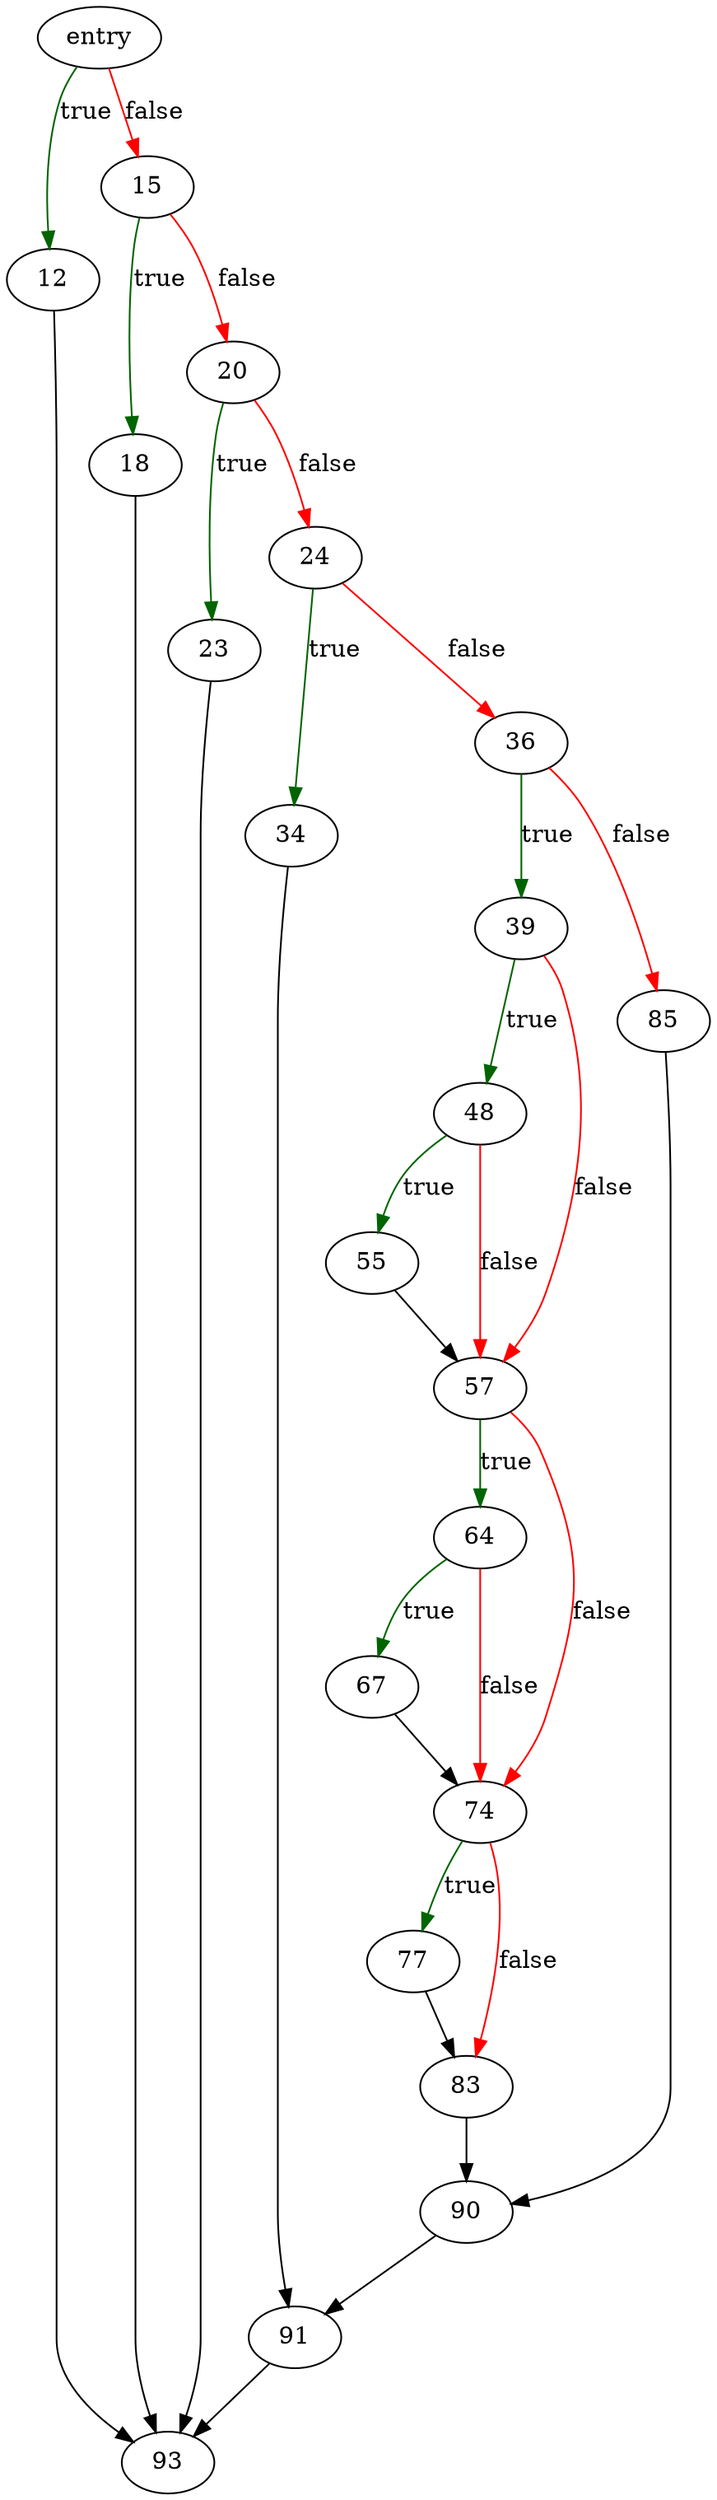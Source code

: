 digraph "sqlite3Realloc" {
	// Node definitions.
	2 [label=entry];
	12;
	15;
	18;
	20;
	23;
	24;
	34;
	36;
	39;
	48;
	55;
	57;
	64;
	67;
	74;
	77;
	83;
	85;
	90;
	91;
	93;

	// Edge definitions.
	2 -> 12 [
		color=darkgreen
		label=true
	];
	2 -> 15 [
		color=red
		label=false
	];
	12 -> 93;
	15 -> 18 [
		color=darkgreen
		label=true
	];
	15 -> 20 [
		color=red
		label=false
	];
	18 -> 93;
	20 -> 23 [
		color=darkgreen
		label=true
	];
	20 -> 24 [
		color=red
		label=false
	];
	23 -> 93;
	24 -> 34 [
		color=darkgreen
		label=true
	];
	24 -> 36 [
		color=red
		label=false
	];
	34 -> 91;
	36 -> 39 [
		color=darkgreen
		label=true
	];
	36 -> 85 [
		color=red
		label=false
	];
	39 -> 48 [
		color=darkgreen
		label=true
	];
	39 -> 57 [
		color=red
		label=false
	];
	48 -> 55 [
		color=darkgreen
		label=true
	];
	48 -> 57 [
		color=red
		label=false
	];
	55 -> 57;
	57 -> 64 [
		color=darkgreen
		label=true
	];
	57 -> 74 [
		color=red
		label=false
	];
	64 -> 67 [
		color=darkgreen
		label=true
	];
	64 -> 74 [
		color=red
		label=false
	];
	67 -> 74;
	74 -> 77 [
		color=darkgreen
		label=true
	];
	74 -> 83 [
		color=red
		label=false
	];
	77 -> 83;
	83 -> 90;
	85 -> 90;
	90 -> 91;
	91 -> 93;
}